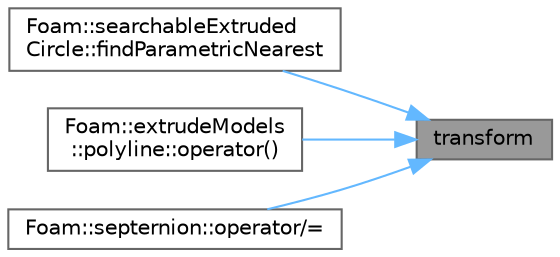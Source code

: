 digraph "transform"
{
 // LATEX_PDF_SIZE
  bgcolor="transparent";
  edge [fontname=Helvetica,fontsize=10,labelfontname=Helvetica,labelfontsize=10];
  node [fontname=Helvetica,fontsize=10,shape=box,height=0.2,width=0.4];
  rankdir="RL";
  Node1 [id="Node000001",label="transform",height=0.2,width=0.4,color="gray40", fillcolor="grey60", style="filled", fontcolor="black",tooltip=" "];
  Node1 -> Node2 [id="edge1_Node000001_Node000002",dir="back",color="steelblue1",style="solid",tooltip=" "];
  Node2 [id="Node000002",label="Foam::searchableExtruded\lCircle::findParametricNearest",height=0.2,width=0.4,color="grey40", fillcolor="white", style="filled",URL="$classFoam_1_1searchableExtrudedCircle.html#abcba8bd92ba7574fc1c26411b59e7b23",tooltip=" "];
  Node1 -> Node3 [id="edge2_Node000001_Node000003",dir="back",color="steelblue1",style="solid",tooltip=" "];
  Node3 [id="Node000003",label="Foam::extrudeModels\l::polyline::operator()",height=0.2,width=0.4,color="grey40", fillcolor="white", style="filled",URL="$classFoam_1_1extrudeModels_1_1polyline.html#aaf21a8b5b3f4dd8531d6ec4605e57094",tooltip=" "];
  Node1 -> Node4 [id="edge3_Node000001_Node000004",dir="back",color="steelblue1",style="solid",tooltip=" "];
  Node4 [id="Node000004",label="Foam::septernion::operator/=",height=0.2,width=0.4,color="grey40", fillcolor="white", style="filled",URL="$classFoam_1_1septernion.html#af73734c091d565857ef87bcd738e0509",tooltip=" "];
}

